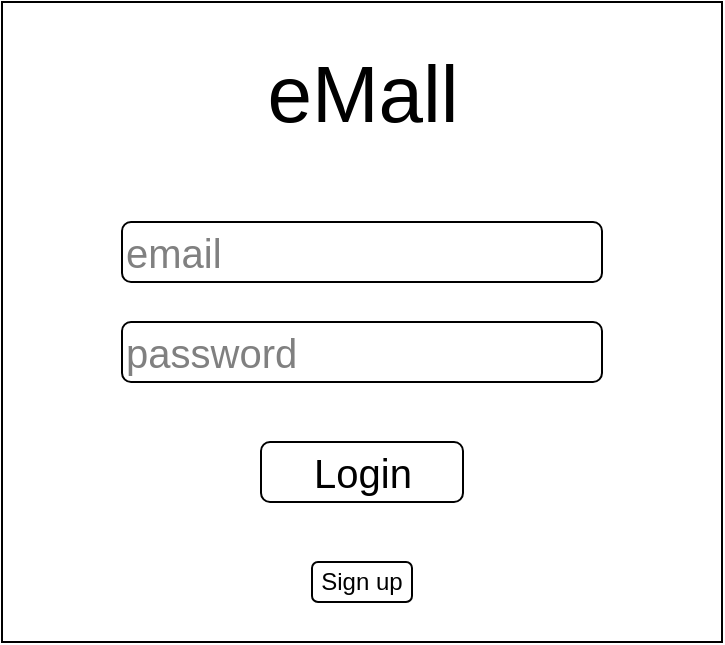 <mxfile version="20.6.2" type="device"><diagram id="_gg9eRoXJpZ1KPsWaCFE" name="Page-1"><mxGraphModel dx="946" dy="486" grid="1" gridSize="10" guides="1" tooltips="1" connect="1" arrows="1" fold="1" page="1" pageScale="1" pageWidth="827" pageHeight="1169" math="0" shadow="0"><root><mxCell id="0"/><mxCell id="1" parent="0"/><mxCell id="m1bmyoxZ640nbLZtkMWV-7" value="" style="rounded=0;whiteSpace=wrap;html=1;fontSize=20;" parent="1" vertex="1"><mxGeometry x="240" width="360" height="320" as="geometry"/></mxCell><mxCell id="m1bmyoxZ640nbLZtkMWV-2" value="&lt;font style=&quot;font-size: 40px;&quot;&gt;eMall&lt;/font&gt;" style="text;html=1;strokeColor=none;fillColor=none;align=center;verticalAlign=middle;whiteSpace=wrap;rounded=0;" parent="1" vertex="1"><mxGeometry x="359.5" y="10" width="121" height="70" as="geometry"/></mxCell><mxCell id="m1bmyoxZ640nbLZtkMWV-4" value="Login" style="rounded=1;whiteSpace=wrap;html=1;fontSize=20;" parent="1" vertex="1"><mxGeometry x="369.5" y="220" width="101" height="30" as="geometry"/></mxCell><mxCell id="m1bmyoxZ640nbLZtkMWV-5" value="&lt;font color=&quot;#808080&quot;&gt;email&lt;/font&gt;" style="rounded=1;whiteSpace=wrap;html=1;fontSize=20;align=left;" parent="1" vertex="1"><mxGeometry x="300" y="110" width="240" height="30" as="geometry"/></mxCell><mxCell id="m1bmyoxZ640nbLZtkMWV-6" value="&lt;font color=&quot;#808080&quot;&gt;password&lt;/font&gt;" style="rounded=1;whiteSpace=wrap;html=1;fontSize=20;align=left;" parent="1" vertex="1"><mxGeometry x="300" y="160" width="240" height="30" as="geometry"/></mxCell><mxCell id="ZAf5x6JULMG6qcsEE0wk-1" value="Sign up" style="rounded=1;whiteSpace=wrap;html=1;" vertex="1" parent="1"><mxGeometry x="395" y="280" width="50" height="20" as="geometry"/></mxCell></root></mxGraphModel></diagram></mxfile>